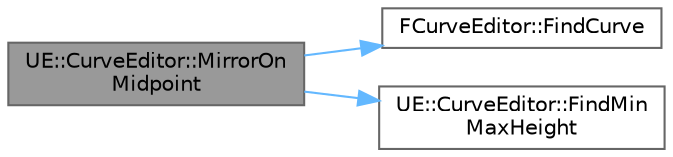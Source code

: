 digraph "UE::CurveEditor::MirrorOnMidpoint"
{
 // INTERACTIVE_SVG=YES
 // LATEX_PDF_SIZE
  bgcolor="transparent";
  edge [fontname=Helvetica,fontsize=10,labelfontname=Helvetica,labelfontsize=10];
  node [fontname=Helvetica,fontsize=10,shape=box,height=0.2,width=0.4];
  rankdir="LR";
  Node1 [id="Node000001",label="UE::CurveEditor::MirrorOn\lMidpoint",height=0.2,width=0.4,color="gray40", fillcolor="grey60", style="filled", fontcolor="black",tooltip="Finds the mid-point of every curve's passed in key handles and mirrors all points on the imaginary li..."];
  Node1 -> Node2 [id="edge1_Node000001_Node000002",color="steelblue1",style="solid",tooltip=" "];
  Node2 [id="Node000002",label="FCurveEditor::FindCurve",height=0.2,width=0.4,color="grey40", fillcolor="white", style="filled",URL="$da/dcc/classFCurveEditor.html#abc5fd9b03ef0d21d5abf2d2ca29dd527",tooltip="Find a curve by its ID."];
  Node1 -> Node3 [id="edge2_Node000001_Node000003",color="steelblue1",style="solid",tooltip=" "];
  Node3 [id="Node000003",label="UE::CurveEditor::FindMin\lMaxHeight",height=0.2,width=0.4,color="grey40", fillcolor="white", style="filled",URL="$d0/d8c/namespaceUE_1_1CurveEditor.html#aae5be0e1c99cddc26b81fcd20b5310b6",tooltip=" "];
}
